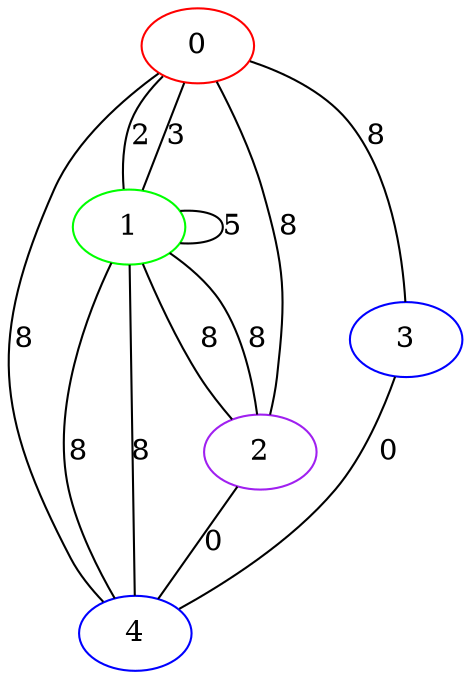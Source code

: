 graph "" {
0 [color=red, weight=1];
1 [color=green, weight=2];
2 [color=purple, weight=4];
3 [color=blue, weight=3];
4 [color=blue, weight=3];
0 -- 1  [key=0, label=2];
0 -- 1  [key=1, label=3];
0 -- 2  [key=0, label=8];
0 -- 3  [key=0, label=8];
0 -- 4  [key=0, label=8];
1 -- 1  [key=0, label=5];
1 -- 2  [key=0, label=8];
1 -- 2  [key=1, label=8];
1 -- 4  [key=0, label=8];
1 -- 4  [key=1, label=8];
2 -- 4  [key=0, label=0];
3 -- 4  [key=0, label=0];
}
